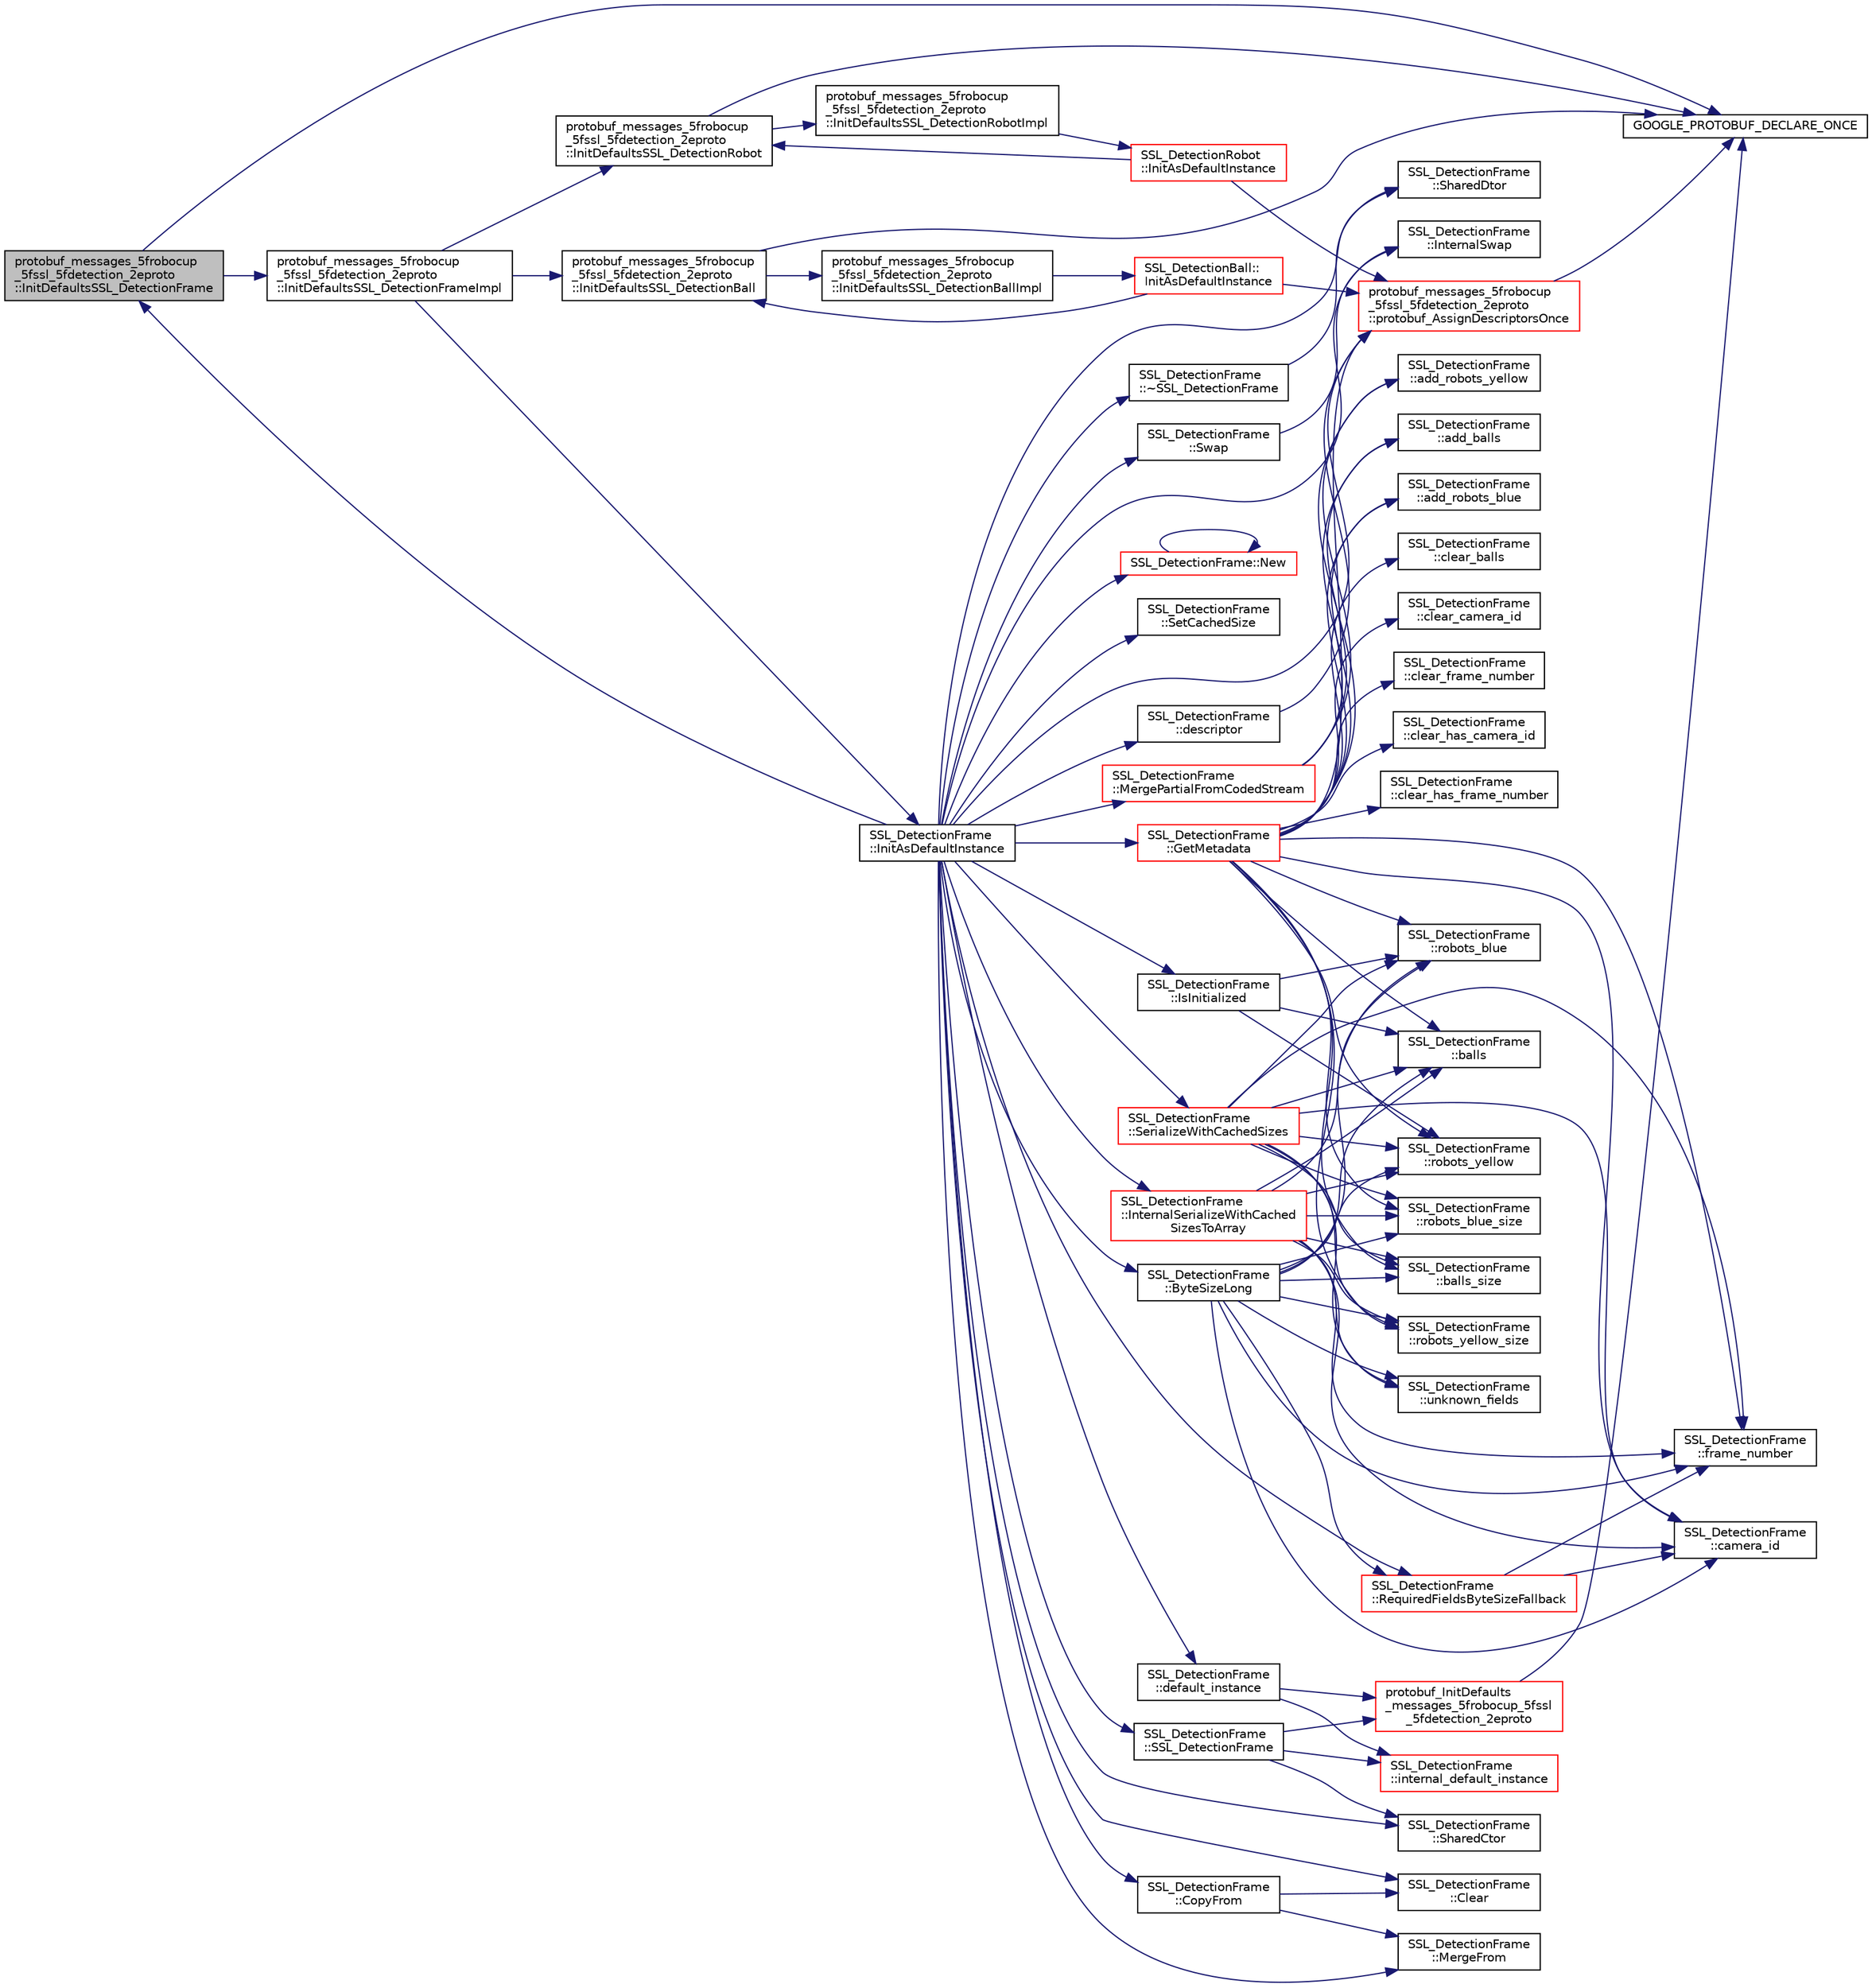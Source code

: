 digraph "protobuf_messages_5frobocup_5fssl_5fdetection_2eproto::InitDefaultsSSL_DetectionFrame"
{
 // INTERACTIVE_SVG=YES
  edge [fontname="Helvetica",fontsize="10",labelfontname="Helvetica",labelfontsize="10"];
  node [fontname="Helvetica",fontsize="10",shape=record];
  rankdir="LR";
  Node1 [label="protobuf_messages_5frobocup\l_5fssl_5fdetection_2eproto\l::InitDefaultsSSL_DetectionFrame",height=0.2,width=0.4,color="black", fillcolor="grey75", style="filled", fontcolor="black"];
  Node1 -> Node2 [color="midnightblue",fontsize="10",style="solid",fontname="Helvetica"];
  Node2 [label="GOOGLE_PROTOBUF_DECLARE_ONCE",height=0.2,width=0.4,color="black", fillcolor="white", style="filled",URL="$df/d04/grsim__comm_2include_2proto_2messages__robocup__ssl__detection_8pb_8cc.html#a5d167962f0e8007dae5d2c3ecf88a1ec"];
  Node1 -> Node3 [color="midnightblue",fontsize="10",style="solid",fontname="Helvetica"];
  Node3 [label="protobuf_messages_5frobocup\l_5fssl_5fdetection_2eproto\l::InitDefaultsSSL_DetectionFrameImpl",height=0.2,width=0.4,color="black", fillcolor="white", style="filled",URL="$da/d58/namespaceprotobuf__messages__5frobocup__5fssl__5fdetection__2eproto.html#abcda01c698ceea69b866bcd77daf6ac7"];
  Node3 -> Node4 [color="midnightblue",fontsize="10",style="solid",fontname="Helvetica"];
  Node4 [label="protobuf_messages_5frobocup\l_5fssl_5fdetection_2eproto\l::InitDefaultsSSL_DetectionBall",height=0.2,width=0.4,color="black", fillcolor="white", style="filled",URL="$da/d58/namespaceprotobuf__messages__5frobocup__5fssl__5fdetection__2eproto.html#afee1e65d55efd47ab929eda6b0321b07"];
  Node4 -> Node2 [color="midnightblue",fontsize="10",style="solid",fontname="Helvetica"];
  Node4 -> Node5 [color="midnightblue",fontsize="10",style="solid",fontname="Helvetica"];
  Node5 [label="protobuf_messages_5frobocup\l_5fssl_5fdetection_2eproto\l::InitDefaultsSSL_DetectionBallImpl",height=0.2,width=0.4,color="black", fillcolor="white", style="filled",URL="$da/d58/namespaceprotobuf__messages__5frobocup__5fssl__5fdetection__2eproto.html#a99a4cb06b63fb764e8356effd60ee111"];
  Node5 -> Node6 [color="midnightblue",fontsize="10",style="solid",fontname="Helvetica"];
  Node6 [label="SSL_DetectionBall::\lInitAsDefaultInstance",height=0.2,width=0.4,color="red", fillcolor="white", style="filled",URL="$da/d53/class_s_s_l___detection_ball.html#aac36755b256fc29a7069e24156d42672"];
  Node6 -> Node4 [color="midnightblue",fontsize="10",style="solid",fontname="Helvetica"];
  Node6 -> Node7 [color="midnightblue",fontsize="10",style="solid",fontname="Helvetica"];
  Node7 [label="protobuf_messages_5frobocup\l_5fssl_5fdetection_2eproto\l::protobuf_AssignDescriptorsOnce",height=0.2,width=0.4,color="red", fillcolor="white", style="filled",URL="$da/d58/namespaceprotobuf__messages__5frobocup__5fssl__5fdetection__2eproto.html#ad8e01c092f9d19f10232e01c40fce1aa"];
  Node7 -> Node2 [color="midnightblue",fontsize="10",style="solid",fontname="Helvetica"];
  Node3 -> Node8 [color="midnightblue",fontsize="10",style="solid",fontname="Helvetica"];
  Node8 [label="protobuf_messages_5frobocup\l_5fssl_5fdetection_2eproto\l::InitDefaultsSSL_DetectionRobot",height=0.2,width=0.4,color="black", fillcolor="white", style="filled",URL="$da/d58/namespaceprotobuf__messages__5frobocup__5fssl__5fdetection__2eproto.html#a13281fc8e3ff14a0cd9cbf7bdf4dee7c"];
  Node8 -> Node2 [color="midnightblue",fontsize="10",style="solid",fontname="Helvetica"];
  Node8 -> Node9 [color="midnightblue",fontsize="10",style="solid",fontname="Helvetica"];
  Node9 [label="protobuf_messages_5frobocup\l_5fssl_5fdetection_2eproto\l::InitDefaultsSSL_DetectionRobotImpl",height=0.2,width=0.4,color="black", fillcolor="white", style="filled",URL="$da/d58/namespaceprotobuf__messages__5frobocup__5fssl__5fdetection__2eproto.html#ac301d682956e356c5784b33504e02e8f"];
  Node9 -> Node10 [color="midnightblue",fontsize="10",style="solid",fontname="Helvetica"];
  Node10 [label="SSL_DetectionRobot\l::InitAsDefaultInstance",height=0.2,width=0.4,color="red", fillcolor="white", style="filled",URL="$d0/d30/class_s_s_l___detection_robot.html#a592a6f5cde7fcb38e3c7ebc663941784"];
  Node10 -> Node8 [color="midnightblue",fontsize="10",style="solid",fontname="Helvetica"];
  Node10 -> Node7 [color="midnightblue",fontsize="10",style="solid",fontname="Helvetica"];
  Node3 -> Node11 [color="midnightblue",fontsize="10",style="solid",fontname="Helvetica"];
  Node11 [label="SSL_DetectionFrame\l::InitAsDefaultInstance",height=0.2,width=0.4,color="black", fillcolor="white", style="filled",URL="$d3/dd1/class_s_s_l___detection_frame.html#a9b382e9282b41601ed3f573ef3034714"];
  Node11 -> Node12 [color="midnightblue",fontsize="10",style="solid",fontname="Helvetica"];
  Node12 [label="SSL_DetectionFrame\l::ByteSizeLong",height=0.2,width=0.4,color="black", fillcolor="white", style="filled",URL="$d3/dd1/class_s_s_l___detection_frame.html#a4d87efb342a9fd4e9df61c5510c6d87b"];
  Node12 -> Node13 [color="midnightblue",fontsize="10",style="solid",fontname="Helvetica"];
  Node13 [label="SSL_DetectionFrame\l::balls",height=0.2,width=0.4,color="black", fillcolor="white", style="filled",URL="$d3/dd1/class_s_s_l___detection_frame.html#a64917514ee31a1d1f8cd78017b38b45c"];
  Node12 -> Node14 [color="midnightblue",fontsize="10",style="solid",fontname="Helvetica"];
  Node14 [label="SSL_DetectionFrame\l::balls_size",height=0.2,width=0.4,color="black", fillcolor="white", style="filled",URL="$d3/dd1/class_s_s_l___detection_frame.html#af484a7b23e8aa13810a6719201163a29"];
  Node12 -> Node15 [color="midnightblue",fontsize="10",style="solid",fontname="Helvetica"];
  Node15 [label="SSL_DetectionFrame\l::camera_id",height=0.2,width=0.4,color="black", fillcolor="white", style="filled",URL="$d3/dd1/class_s_s_l___detection_frame.html#a4a2f074ae63f43c3a1192935ceb39155"];
  Node12 -> Node16 [color="midnightblue",fontsize="10",style="solid",fontname="Helvetica"];
  Node16 [label="SSL_DetectionFrame\l::frame_number",height=0.2,width=0.4,color="black", fillcolor="white", style="filled",URL="$d3/dd1/class_s_s_l___detection_frame.html#a04873bf9dda937ae896cf0a07b2234b9"];
  Node12 -> Node17 [color="midnightblue",fontsize="10",style="solid",fontname="Helvetica"];
  Node17 [label="SSL_DetectionFrame\l::RequiredFieldsByteSizeFallback",height=0.2,width=0.4,color="red", fillcolor="white", style="filled",URL="$d3/dd1/class_s_s_l___detection_frame.html#afb173008b8215749b8cea1c51fb8af05"];
  Node17 -> Node15 [color="midnightblue",fontsize="10",style="solid",fontname="Helvetica"];
  Node17 -> Node16 [color="midnightblue",fontsize="10",style="solid",fontname="Helvetica"];
  Node12 -> Node18 [color="midnightblue",fontsize="10",style="solid",fontname="Helvetica"];
  Node18 [label="SSL_DetectionFrame\l::robots_blue",height=0.2,width=0.4,color="black", fillcolor="white", style="filled",URL="$d3/dd1/class_s_s_l___detection_frame.html#ab1a12bac14509f7608080c2ca1ea88e3"];
  Node12 -> Node19 [color="midnightblue",fontsize="10",style="solid",fontname="Helvetica"];
  Node19 [label="SSL_DetectionFrame\l::robots_blue_size",height=0.2,width=0.4,color="black", fillcolor="white", style="filled",URL="$d3/dd1/class_s_s_l___detection_frame.html#a4a25dbf89bc4f7880edc27fa0d9af723"];
  Node12 -> Node20 [color="midnightblue",fontsize="10",style="solid",fontname="Helvetica"];
  Node20 [label="SSL_DetectionFrame\l::robots_yellow",height=0.2,width=0.4,color="black", fillcolor="white", style="filled",URL="$d3/dd1/class_s_s_l___detection_frame.html#aefe2329358694d76b5333693f39af6ec"];
  Node12 -> Node21 [color="midnightblue",fontsize="10",style="solid",fontname="Helvetica"];
  Node21 [label="SSL_DetectionFrame\l::robots_yellow_size",height=0.2,width=0.4,color="black", fillcolor="white", style="filled",URL="$d3/dd1/class_s_s_l___detection_frame.html#aaef36efa910cfdacedb2292bdef95c36"];
  Node12 -> Node22 [color="midnightblue",fontsize="10",style="solid",fontname="Helvetica"];
  Node22 [label="SSL_DetectionFrame\l::unknown_fields",height=0.2,width=0.4,color="black", fillcolor="white", style="filled",URL="$d3/dd1/class_s_s_l___detection_frame.html#af4e23f54ff749e88020b1a1457cffda5"];
  Node11 -> Node23 [color="midnightblue",fontsize="10",style="solid",fontname="Helvetica"];
  Node23 [label="SSL_DetectionFrame\l::Clear",height=0.2,width=0.4,color="black", fillcolor="white", style="filled",URL="$d3/dd1/class_s_s_l___detection_frame.html#a8c1069efdbb2ec1fb5094b0b264779ff"];
  Node11 -> Node24 [color="midnightblue",fontsize="10",style="solid",fontname="Helvetica"];
  Node24 [label="SSL_DetectionFrame\l::CopyFrom",height=0.2,width=0.4,color="black", fillcolor="white", style="filled",URL="$d3/dd1/class_s_s_l___detection_frame.html#a76b20637ff7a47221f08ceb133d424e4"];
  Node24 -> Node23 [color="midnightblue",fontsize="10",style="solid",fontname="Helvetica"];
  Node24 -> Node25 [color="midnightblue",fontsize="10",style="solid",fontname="Helvetica"];
  Node25 [label="SSL_DetectionFrame\l::MergeFrom",height=0.2,width=0.4,color="black", fillcolor="white", style="filled",URL="$d3/dd1/class_s_s_l___detection_frame.html#a8d85e9f2fd60e7a40a4e63f07d901dc1"];
  Node11 -> Node26 [color="midnightblue",fontsize="10",style="solid",fontname="Helvetica"];
  Node26 [label="SSL_DetectionFrame\l::default_instance",height=0.2,width=0.4,color="black", fillcolor="white", style="filled",URL="$d3/dd1/class_s_s_l___detection_frame.html#a135f62afdc3bd879d234995b91083c75"];
  Node26 -> Node27 [color="midnightblue",fontsize="10",style="solid",fontname="Helvetica"];
  Node27 [label="SSL_DetectionFrame\l::internal_default_instance",height=0.2,width=0.4,color="red", fillcolor="white", style="filled",URL="$d3/dd1/class_s_s_l___detection_frame.html#ad797433fe7d6ec9e8eb587b3162e8811"];
  Node26 -> Node28 [color="midnightblue",fontsize="10",style="solid",fontname="Helvetica"];
  Node28 [label="protobuf_InitDefaults\l_messages_5frobocup_5fssl\l_5fdetection_2eproto",height=0.2,width=0.4,color="red", fillcolor="white", style="filled",URL="$df/d04/grsim__comm_2include_2proto_2messages__robocup__ssl__detection_8pb_8cc.html#a425d1f6fcc173f26d39e6722d666fded"];
  Node28 -> Node2 [color="midnightblue",fontsize="10",style="solid",fontname="Helvetica"];
  Node11 -> Node29 [color="midnightblue",fontsize="10",style="solid",fontname="Helvetica"];
  Node29 [label="SSL_DetectionFrame\l::descriptor",height=0.2,width=0.4,color="black", fillcolor="white", style="filled",URL="$d3/dd1/class_s_s_l___detection_frame.html#a25642ec57295f6cec28d297d15dcfe4e"];
  Node29 -> Node7 [color="midnightblue",fontsize="10",style="solid",fontname="Helvetica"];
  Node11 -> Node30 [color="midnightblue",fontsize="10",style="solid",fontname="Helvetica"];
  Node30 [label="SSL_DetectionFrame\l::GetMetadata",height=0.2,width=0.4,color="red", fillcolor="white", style="filled",URL="$d3/dd1/class_s_s_l___detection_frame.html#ad38be9d381c7ebdd1be7be8676e4b64a"];
  Node30 -> Node31 [color="midnightblue",fontsize="10",style="solid",fontname="Helvetica"];
  Node31 [label="SSL_DetectionFrame\l::add_balls",height=0.2,width=0.4,color="black", fillcolor="white", style="filled",URL="$d3/dd1/class_s_s_l___detection_frame.html#ab8ebd9d69289d45a52bd493e2f89186c"];
  Node30 -> Node32 [color="midnightblue",fontsize="10",style="solid",fontname="Helvetica"];
  Node32 [label="SSL_DetectionFrame\l::add_robots_blue",height=0.2,width=0.4,color="black", fillcolor="white", style="filled",URL="$d3/dd1/class_s_s_l___detection_frame.html#af3a54e0ec33212ddc097855d90f11f76"];
  Node30 -> Node33 [color="midnightblue",fontsize="10",style="solid",fontname="Helvetica"];
  Node33 [label="SSL_DetectionFrame\l::add_robots_yellow",height=0.2,width=0.4,color="black", fillcolor="white", style="filled",URL="$d3/dd1/class_s_s_l___detection_frame.html#af2c791904626f16286b62025725bc2ba"];
  Node30 -> Node13 [color="midnightblue",fontsize="10",style="solid",fontname="Helvetica"];
  Node30 -> Node14 [color="midnightblue",fontsize="10",style="solid",fontname="Helvetica"];
  Node30 -> Node15 [color="midnightblue",fontsize="10",style="solid",fontname="Helvetica"];
  Node30 -> Node34 [color="midnightblue",fontsize="10",style="solid",fontname="Helvetica"];
  Node34 [label="SSL_DetectionFrame\l::clear_balls",height=0.2,width=0.4,color="black", fillcolor="white", style="filled",URL="$d3/dd1/class_s_s_l___detection_frame.html#a17d4bc2f3aa9f5e82aae97b2f1ba7c04"];
  Node30 -> Node35 [color="midnightblue",fontsize="10",style="solid",fontname="Helvetica"];
  Node35 [label="SSL_DetectionFrame\l::clear_camera_id",height=0.2,width=0.4,color="black", fillcolor="white", style="filled",URL="$d3/dd1/class_s_s_l___detection_frame.html#a60ab5ef53f0e96bb3adb79594c3ebae9"];
  Node30 -> Node36 [color="midnightblue",fontsize="10",style="solid",fontname="Helvetica"];
  Node36 [label="SSL_DetectionFrame\l::clear_frame_number",height=0.2,width=0.4,color="black", fillcolor="white", style="filled",URL="$d3/dd1/class_s_s_l___detection_frame.html#a2b172fbe2e5f27cb8def841af4f1a461"];
  Node30 -> Node37 [color="midnightblue",fontsize="10",style="solid",fontname="Helvetica"];
  Node37 [label="SSL_DetectionFrame\l::clear_has_camera_id",height=0.2,width=0.4,color="black", fillcolor="white", style="filled",URL="$d3/dd1/class_s_s_l___detection_frame.html#a88262ec7a79e9044cd4b3c6cb625b2b5"];
  Node30 -> Node38 [color="midnightblue",fontsize="10",style="solid",fontname="Helvetica"];
  Node38 [label="SSL_DetectionFrame\l::clear_has_frame_number",height=0.2,width=0.4,color="black", fillcolor="white", style="filled",URL="$d3/dd1/class_s_s_l___detection_frame.html#a2d1ad5daf80d1a5b3723f3f0c93794d7"];
  Node30 -> Node16 [color="midnightblue",fontsize="10",style="solid",fontname="Helvetica"];
  Node30 -> Node7 [color="midnightblue",fontsize="10",style="solid",fontname="Helvetica"];
  Node30 -> Node18 [color="midnightblue",fontsize="10",style="solid",fontname="Helvetica"];
  Node30 -> Node19 [color="midnightblue",fontsize="10",style="solid",fontname="Helvetica"];
  Node30 -> Node20 [color="midnightblue",fontsize="10",style="solid",fontname="Helvetica"];
  Node30 -> Node21 [color="midnightblue",fontsize="10",style="solid",fontname="Helvetica"];
  Node11 -> Node1 [color="midnightblue",fontsize="10",style="solid",fontname="Helvetica"];
  Node11 -> Node39 [color="midnightblue",fontsize="10",style="solid",fontname="Helvetica"];
  Node39 [label="SSL_DetectionFrame\l::InternalSerializeWithCached\lSizesToArray",height=0.2,width=0.4,color="red", fillcolor="white", style="filled",URL="$d3/dd1/class_s_s_l___detection_frame.html#ad7fe643faa3119c1f48cc313eaa4fe1a"];
  Node39 -> Node13 [color="midnightblue",fontsize="10",style="solid",fontname="Helvetica"];
  Node39 -> Node14 [color="midnightblue",fontsize="10",style="solid",fontname="Helvetica"];
  Node39 -> Node15 [color="midnightblue",fontsize="10",style="solid",fontname="Helvetica"];
  Node39 -> Node16 [color="midnightblue",fontsize="10",style="solid",fontname="Helvetica"];
  Node39 -> Node18 [color="midnightblue",fontsize="10",style="solid",fontname="Helvetica"];
  Node39 -> Node19 [color="midnightblue",fontsize="10",style="solid",fontname="Helvetica"];
  Node39 -> Node20 [color="midnightblue",fontsize="10",style="solid",fontname="Helvetica"];
  Node39 -> Node21 [color="midnightblue",fontsize="10",style="solid",fontname="Helvetica"];
  Node39 -> Node22 [color="midnightblue",fontsize="10",style="solid",fontname="Helvetica"];
  Node11 -> Node40 [color="midnightblue",fontsize="10",style="solid",fontname="Helvetica"];
  Node40 [label="SSL_DetectionFrame\l::InternalSwap",height=0.2,width=0.4,color="black", fillcolor="white", style="filled",URL="$d3/dd1/class_s_s_l___detection_frame.html#a890769438dcc0808e2d23a4d270eb004"];
  Node11 -> Node41 [color="midnightblue",fontsize="10",style="solid",fontname="Helvetica"];
  Node41 [label="SSL_DetectionFrame\l::IsInitialized",height=0.2,width=0.4,color="black", fillcolor="white", style="filled",URL="$d3/dd1/class_s_s_l___detection_frame.html#a305f779fd94708ac621b7c2f248132cf"];
  Node41 -> Node13 [color="midnightblue",fontsize="10",style="solid",fontname="Helvetica"];
  Node41 -> Node18 [color="midnightblue",fontsize="10",style="solid",fontname="Helvetica"];
  Node41 -> Node20 [color="midnightblue",fontsize="10",style="solid",fontname="Helvetica"];
  Node11 -> Node25 [color="midnightblue",fontsize="10",style="solid",fontname="Helvetica"];
  Node11 -> Node42 [color="midnightblue",fontsize="10",style="solid",fontname="Helvetica"];
  Node42 [label="SSL_DetectionFrame\l::MergePartialFromCodedStream",height=0.2,width=0.4,color="red", fillcolor="white", style="filled",URL="$d3/dd1/class_s_s_l___detection_frame.html#a47d6707dad79791b9dcbebe8d01b4d61"];
  Node42 -> Node31 [color="midnightblue",fontsize="10",style="solid",fontname="Helvetica"];
  Node42 -> Node32 [color="midnightblue",fontsize="10",style="solid",fontname="Helvetica"];
  Node42 -> Node33 [color="midnightblue",fontsize="10",style="solid",fontname="Helvetica"];
  Node11 -> Node43 [color="midnightblue",fontsize="10",style="solid",fontname="Helvetica"];
  Node43 [label="SSL_DetectionFrame::New",height=0.2,width=0.4,color="red", fillcolor="white", style="filled",URL="$d3/dd1/class_s_s_l___detection_frame.html#ad5c61b5d3d755e60d49ab83ac9341055"];
  Node43 -> Node43 [color="midnightblue",fontsize="10",style="solid",fontname="Helvetica"];
  Node11 -> Node7 [color="midnightblue",fontsize="10",style="solid",fontname="Helvetica"];
  Node11 -> Node17 [color="midnightblue",fontsize="10",style="solid",fontname="Helvetica"];
  Node11 -> Node44 [color="midnightblue",fontsize="10",style="solid",fontname="Helvetica"];
  Node44 [label="SSL_DetectionFrame\l::SerializeWithCachedSizes",height=0.2,width=0.4,color="red", fillcolor="white", style="filled",URL="$d3/dd1/class_s_s_l___detection_frame.html#af2c8ce65ee359ea4e0dca705ea67dc4c"];
  Node44 -> Node13 [color="midnightblue",fontsize="10",style="solid",fontname="Helvetica"];
  Node44 -> Node14 [color="midnightblue",fontsize="10",style="solid",fontname="Helvetica"];
  Node44 -> Node15 [color="midnightblue",fontsize="10",style="solid",fontname="Helvetica"];
  Node44 -> Node16 [color="midnightblue",fontsize="10",style="solid",fontname="Helvetica"];
  Node44 -> Node18 [color="midnightblue",fontsize="10",style="solid",fontname="Helvetica"];
  Node44 -> Node19 [color="midnightblue",fontsize="10",style="solid",fontname="Helvetica"];
  Node44 -> Node20 [color="midnightblue",fontsize="10",style="solid",fontname="Helvetica"];
  Node44 -> Node21 [color="midnightblue",fontsize="10",style="solid",fontname="Helvetica"];
  Node44 -> Node22 [color="midnightblue",fontsize="10",style="solid",fontname="Helvetica"];
  Node11 -> Node45 [color="midnightblue",fontsize="10",style="solid",fontname="Helvetica"];
  Node45 [label="SSL_DetectionFrame\l::SetCachedSize",height=0.2,width=0.4,color="black", fillcolor="white", style="filled",URL="$d3/dd1/class_s_s_l___detection_frame.html#abda2ca41a110322aee819d18d006bcbd"];
  Node11 -> Node46 [color="midnightblue",fontsize="10",style="solid",fontname="Helvetica"];
  Node46 [label="SSL_DetectionFrame\l::SharedCtor",height=0.2,width=0.4,color="black", fillcolor="white", style="filled",URL="$d3/dd1/class_s_s_l___detection_frame.html#a56d8e9e1431c2983f7f10ba53e26683b"];
  Node11 -> Node47 [color="midnightblue",fontsize="10",style="solid",fontname="Helvetica"];
  Node47 [label="SSL_DetectionFrame\l::SharedDtor",height=0.2,width=0.4,color="black", fillcolor="white", style="filled",URL="$d3/dd1/class_s_s_l___detection_frame.html#a625d8bbafdb8b828bad4945b6a11ea66"];
  Node11 -> Node48 [color="midnightblue",fontsize="10",style="solid",fontname="Helvetica"];
  Node48 [label="SSL_DetectionFrame\l::SSL_DetectionFrame",height=0.2,width=0.4,color="black", fillcolor="white", style="filled",URL="$d3/dd1/class_s_s_l___detection_frame.html#a89ec0a2a1926140bf45b81969f65aa88"];
  Node48 -> Node27 [color="midnightblue",fontsize="10",style="solid",fontname="Helvetica"];
  Node48 -> Node28 [color="midnightblue",fontsize="10",style="solid",fontname="Helvetica"];
  Node48 -> Node46 [color="midnightblue",fontsize="10",style="solid",fontname="Helvetica"];
  Node11 -> Node49 [color="midnightblue",fontsize="10",style="solid",fontname="Helvetica"];
  Node49 [label="SSL_DetectionFrame\l::Swap",height=0.2,width=0.4,color="black", fillcolor="white", style="filled",URL="$d3/dd1/class_s_s_l___detection_frame.html#a77704a10d1392e29ab9494b81987b92a"];
  Node49 -> Node40 [color="midnightblue",fontsize="10",style="solid",fontname="Helvetica"];
  Node11 -> Node50 [color="midnightblue",fontsize="10",style="solid",fontname="Helvetica"];
  Node50 [label="SSL_DetectionFrame\l::~SSL_DetectionFrame",height=0.2,width=0.4,color="black", fillcolor="white", style="filled",URL="$d3/dd1/class_s_s_l___detection_frame.html#abd8451ccda7a45112c8ed4992849dd54"];
  Node50 -> Node47 [color="midnightblue",fontsize="10",style="solid",fontname="Helvetica"];
}
